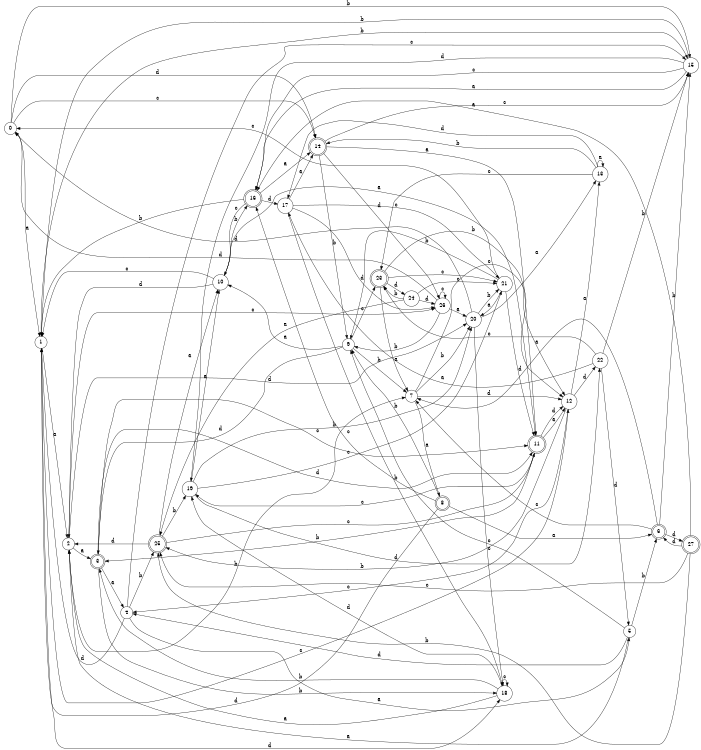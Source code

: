 digraph n23_10 {
__start0 [label="" shape="none"];

rankdir=LR;
size="8,5";

s0 [style="filled", color="black", fillcolor="white" shape="circle", label="0"];
s1 [style="filled", color="black", fillcolor="white" shape="circle", label="1"];
s2 [style="filled", color="black", fillcolor="white" shape="circle", label="2"];
s3 [style="rounded,filled", color="black", fillcolor="white" shape="doublecircle", label="3"];
s4 [style="filled", color="black", fillcolor="white" shape="circle", label="4"];
s5 [style="filled", color="black", fillcolor="white" shape="circle", label="5"];
s6 [style="rounded,filled", color="black", fillcolor="white" shape="doublecircle", label="6"];
s7 [style="filled", color="black", fillcolor="white" shape="circle", label="7"];
s8 [style="rounded,filled", color="black", fillcolor="white" shape="doublecircle", label="8"];
s9 [style="filled", color="black", fillcolor="white" shape="circle", label="9"];
s10 [style="filled", color="black", fillcolor="white" shape="circle", label="10"];
s11 [style="rounded,filled", color="black", fillcolor="white" shape="doublecircle", label="11"];
s12 [style="filled", color="black", fillcolor="white" shape="circle", label="12"];
s13 [style="filled", color="black", fillcolor="white" shape="circle", label="13"];
s14 [style="rounded,filled", color="black", fillcolor="white" shape="doublecircle", label="14"];
s15 [style="filled", color="black", fillcolor="white" shape="circle", label="15"];
s16 [style="rounded,filled", color="black", fillcolor="white" shape="doublecircle", label="16"];
s17 [style="filled", color="black", fillcolor="white" shape="circle", label="17"];
s18 [style="filled", color="black", fillcolor="white" shape="circle", label="18"];
s19 [style="filled", color="black", fillcolor="white" shape="circle", label="19"];
s20 [style="filled", color="black", fillcolor="white" shape="circle", label="20"];
s21 [style="filled", color="black", fillcolor="white" shape="circle", label="21"];
s22 [style="filled", color="black", fillcolor="white" shape="circle", label="22"];
s23 [style="rounded,filled", color="black", fillcolor="white" shape="doublecircle", label="23"];
s24 [style="filled", color="black", fillcolor="white" shape="circle", label="24"];
s25 [style="rounded,filled", color="black", fillcolor="white" shape="doublecircle", label="25"];
s26 [style="filled", color="black", fillcolor="white" shape="circle", label="26"];
s27 [style="rounded,filled", color="black", fillcolor="white" shape="doublecircle", label="27"];
s0 -> s1 [label="a"];
s0 -> s15 [label="b"];
s0 -> s14 [label="c"];
s0 -> s14 [label="d"];
s1 -> s2 [label="a"];
s1 -> s15 [label="b"];
s1 -> s12 [label="c"];
s1 -> s18 [label="d"];
s2 -> s3 [label="a"];
s2 -> s7 [label="b"];
s2 -> s26 [label="c"];
s2 -> s20 [label="d"];
s3 -> s4 [label="a"];
s3 -> s18 [label="b"];
s3 -> s11 [label="c"];
s3 -> s11 [label="d"];
s4 -> s5 [label="a"];
s4 -> s25 [label="b"];
s4 -> s15 [label="c"];
s4 -> s1 [label="d"];
s5 -> s2 [label="a"];
s5 -> s6 [label="b"];
s5 -> s9 [label="c"];
s5 -> s4 [label="d"];
s6 -> s7 [label="a"];
s6 -> s15 [label="b"];
s6 -> s7 [label="c"];
s6 -> s27 [label="d"];
s7 -> s8 [label="a"];
s7 -> s20 [label="b"];
s7 -> s12 [label="c"];
s7 -> s12 [label="d"];
s8 -> s6 [label="a"];
s8 -> s9 [label="b"];
s8 -> s16 [label="c"];
s8 -> s1 [label="d"];
s9 -> s10 [label="a"];
s9 -> s7 [label="b"];
s9 -> s23 [label="c"];
s9 -> s3 [label="d"];
s10 -> s11 [label="a"];
s10 -> s16 [label="b"];
s10 -> s1 [label="c"];
s10 -> s2 [label="d"];
s11 -> s12 [label="a"];
s11 -> s3 [label="b"];
s11 -> s19 [label="c"];
s11 -> s12 [label="d"];
s12 -> s13 [label="a"];
s12 -> s25 [label="b"];
s12 -> s4 [label="c"];
s12 -> s22 [label="d"];
s13 -> s13 [label="a"];
s13 -> s14 [label="b"];
s13 -> s23 [label="c"];
s13 -> s17 [label="d"];
s14 -> s11 [label="a"];
s14 -> s9 [label="b"];
s14 -> s15 [label="c"];
s14 -> s26 [label="d"];
s15 -> s16 [label="a"];
s15 -> s1 [label="b"];
s15 -> s16 [label="c"];
s15 -> s19 [label="d"];
s16 -> s14 [label="a"];
s16 -> s1 [label="b"];
s16 -> s10 [label="c"];
s16 -> s17 [label="d"];
s17 -> s14 [label="a"];
s17 -> s18 [label="b"];
s17 -> s21 [label="c"];
s17 -> s26 [label="d"];
s18 -> s2 [label="a"];
s18 -> s3 [label="b"];
s18 -> s18 [label="c"];
s18 -> s19 [label="d"];
s19 -> s10 [label="a"];
s19 -> s20 [label="b"];
s19 -> s21 [label="c"];
s19 -> s22 [label="d"];
s20 -> s13 [label="a"];
s20 -> s21 [label="b"];
s20 -> s18 [label="c"];
s20 -> s0 [label="d"];
s21 -> s20 [label="a"];
s21 -> s9 [label="b"];
s21 -> s0 [label="c"];
s21 -> s11 [label="d"];
s22 -> s17 [label="a"];
s22 -> s15 [label="b"];
s22 -> s23 [label="c"];
s22 -> s5 [label="d"];
s23 -> s7 [label="a"];
s23 -> s12 [label="b"];
s23 -> s21 [label="c"];
s23 -> s24 [label="d"];
s24 -> s25 [label="a"];
s24 -> s23 [label="b"];
s24 -> s21 [label="c"];
s24 -> s26 [label="d"];
s25 -> s10 [label="a"];
s25 -> s19 [label="b"];
s25 -> s11 [label="c"];
s25 -> s2 [label="d"];
s26 -> s20 [label="a"];
s26 -> s9 [label="b"];
s26 -> s26 [label="c"];
s26 -> s0 [label="d"];
s27 -> s16 [label="a"];
s27 -> s25 [label="b"];
s27 -> s25 [label="c"];
s27 -> s6 [label="d"];

}